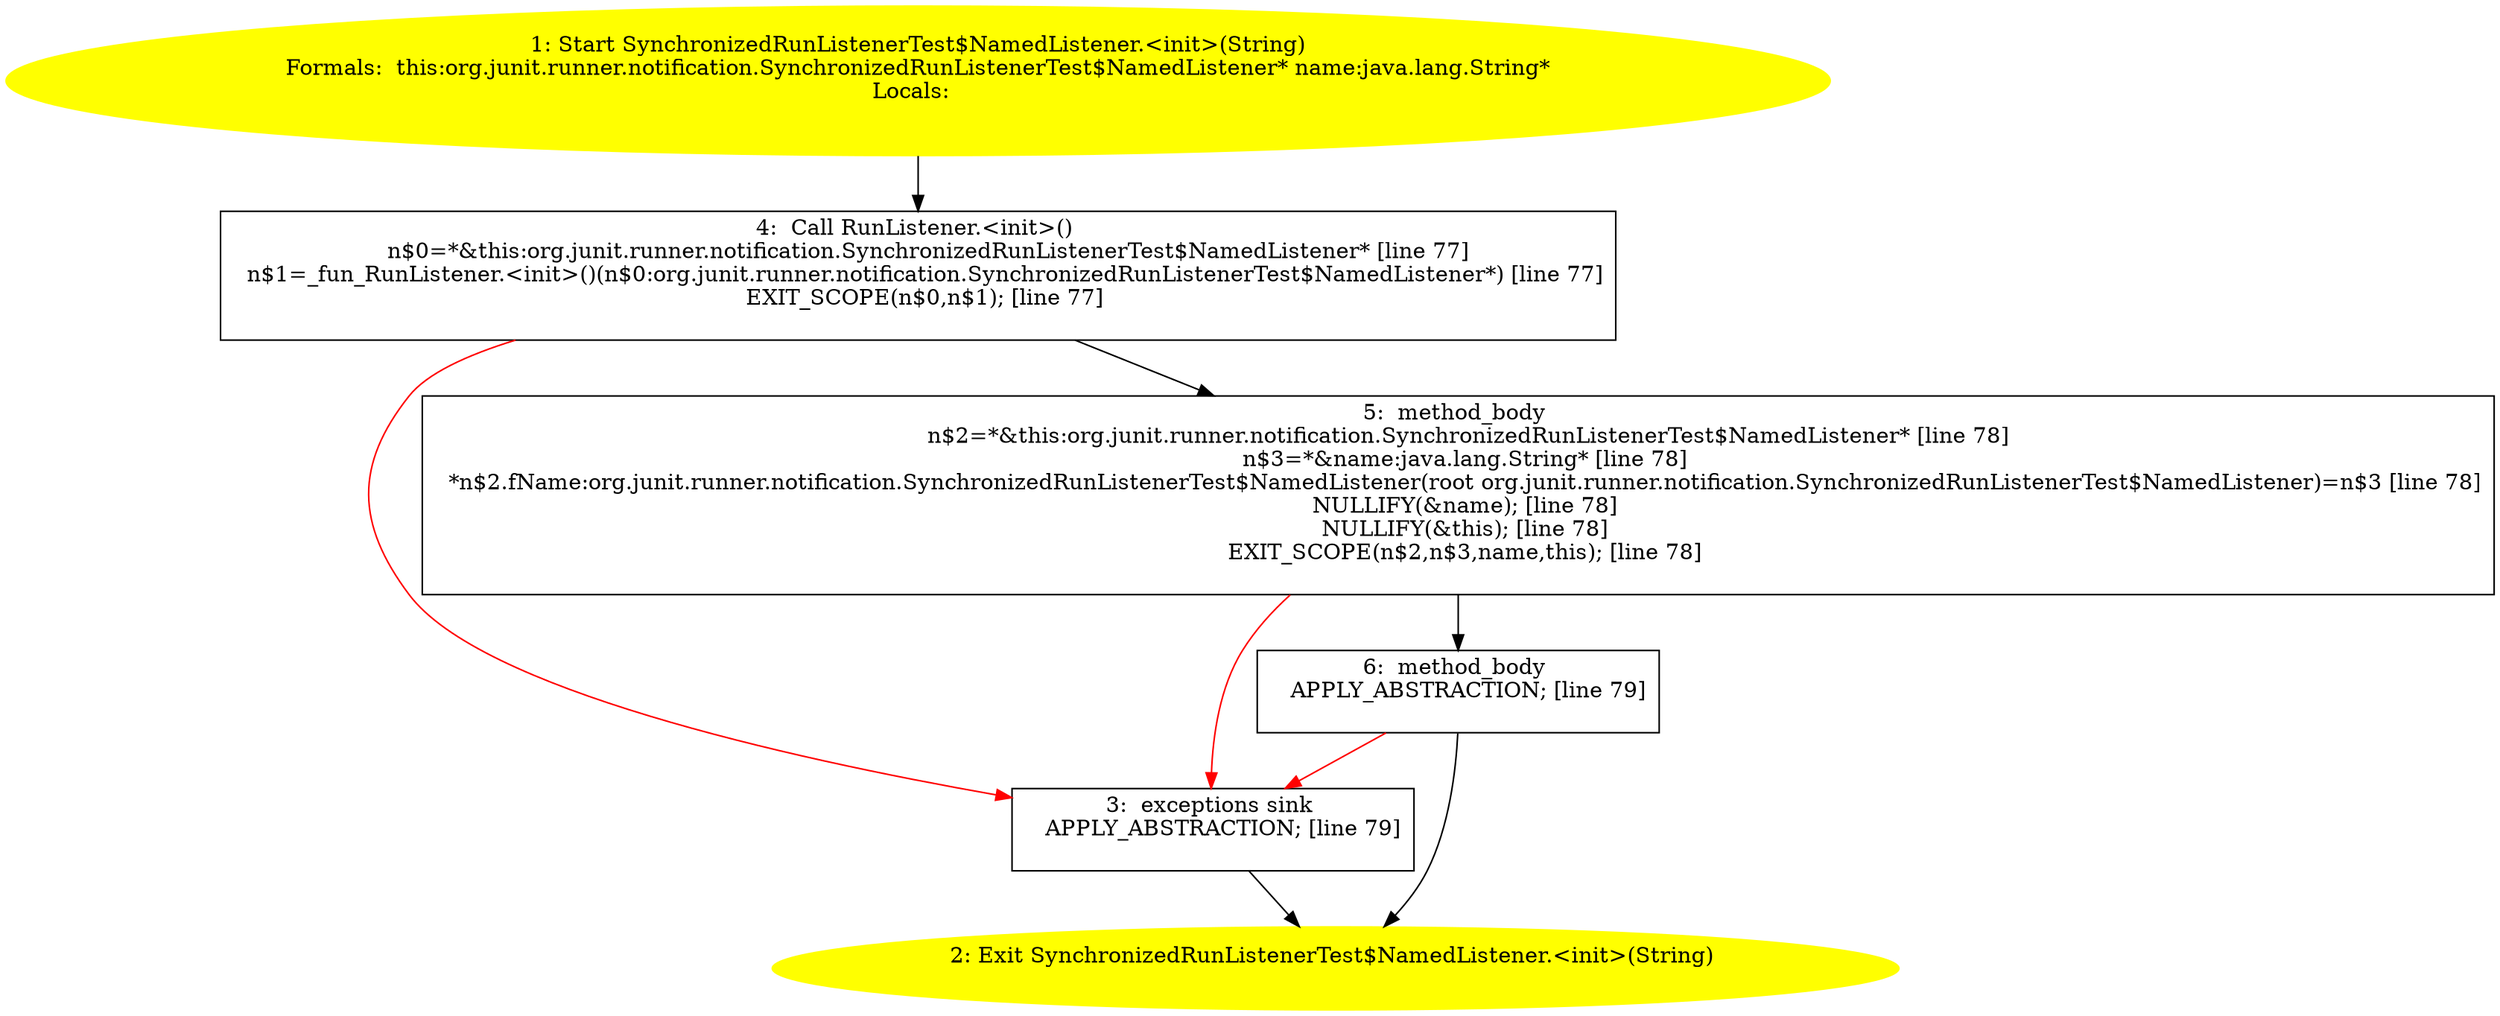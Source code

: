 /* @generated */
digraph cfg {
"org.junit.runner.notification.SynchronizedRunListenerTest$NamedListener.<init>(java.lang.String).cc9953c9986e27db1ea0ce97682a8349_1" [label="1: Start SynchronizedRunListenerTest$NamedListener.<init>(String)\nFormals:  this:org.junit.runner.notification.SynchronizedRunListenerTest$NamedListener* name:java.lang.String*\nLocals:  \n  " color=yellow style=filled]
	

	 "org.junit.runner.notification.SynchronizedRunListenerTest$NamedListener.<init>(java.lang.String).cc9953c9986e27db1ea0ce97682a8349_1" -> "org.junit.runner.notification.SynchronizedRunListenerTest$NamedListener.<init>(java.lang.String).cc9953c9986e27db1ea0ce97682a8349_4" ;
"org.junit.runner.notification.SynchronizedRunListenerTest$NamedListener.<init>(java.lang.String).cc9953c9986e27db1ea0ce97682a8349_2" [label="2: Exit SynchronizedRunListenerTest$NamedListener.<init>(String) \n  " color=yellow style=filled]
	

"org.junit.runner.notification.SynchronizedRunListenerTest$NamedListener.<init>(java.lang.String).cc9953c9986e27db1ea0ce97682a8349_3" [label="3:  exceptions sink \n   APPLY_ABSTRACTION; [line 79]\n " shape="box"]
	

	 "org.junit.runner.notification.SynchronizedRunListenerTest$NamedListener.<init>(java.lang.String).cc9953c9986e27db1ea0ce97682a8349_3" -> "org.junit.runner.notification.SynchronizedRunListenerTest$NamedListener.<init>(java.lang.String).cc9953c9986e27db1ea0ce97682a8349_2" ;
"org.junit.runner.notification.SynchronizedRunListenerTest$NamedListener.<init>(java.lang.String).cc9953c9986e27db1ea0ce97682a8349_4" [label="4:  Call RunListener.<init>() \n   n$0=*&this:org.junit.runner.notification.SynchronizedRunListenerTest$NamedListener* [line 77]\n  n$1=_fun_RunListener.<init>()(n$0:org.junit.runner.notification.SynchronizedRunListenerTest$NamedListener*) [line 77]\n  EXIT_SCOPE(n$0,n$1); [line 77]\n " shape="box"]
	

	 "org.junit.runner.notification.SynchronizedRunListenerTest$NamedListener.<init>(java.lang.String).cc9953c9986e27db1ea0ce97682a8349_4" -> "org.junit.runner.notification.SynchronizedRunListenerTest$NamedListener.<init>(java.lang.String).cc9953c9986e27db1ea0ce97682a8349_5" ;
	 "org.junit.runner.notification.SynchronizedRunListenerTest$NamedListener.<init>(java.lang.String).cc9953c9986e27db1ea0ce97682a8349_4" -> "org.junit.runner.notification.SynchronizedRunListenerTest$NamedListener.<init>(java.lang.String).cc9953c9986e27db1ea0ce97682a8349_3" [color="red" ];
"org.junit.runner.notification.SynchronizedRunListenerTest$NamedListener.<init>(java.lang.String).cc9953c9986e27db1ea0ce97682a8349_5" [label="5:  method_body \n   n$2=*&this:org.junit.runner.notification.SynchronizedRunListenerTest$NamedListener* [line 78]\n  n$3=*&name:java.lang.String* [line 78]\n  *n$2.fName:org.junit.runner.notification.SynchronizedRunListenerTest$NamedListener(root org.junit.runner.notification.SynchronizedRunListenerTest$NamedListener)=n$3 [line 78]\n  NULLIFY(&name); [line 78]\n  NULLIFY(&this); [line 78]\n  EXIT_SCOPE(n$2,n$3,name,this); [line 78]\n " shape="box"]
	

	 "org.junit.runner.notification.SynchronizedRunListenerTest$NamedListener.<init>(java.lang.String).cc9953c9986e27db1ea0ce97682a8349_5" -> "org.junit.runner.notification.SynchronizedRunListenerTest$NamedListener.<init>(java.lang.String).cc9953c9986e27db1ea0ce97682a8349_6" ;
	 "org.junit.runner.notification.SynchronizedRunListenerTest$NamedListener.<init>(java.lang.String).cc9953c9986e27db1ea0ce97682a8349_5" -> "org.junit.runner.notification.SynchronizedRunListenerTest$NamedListener.<init>(java.lang.String).cc9953c9986e27db1ea0ce97682a8349_3" [color="red" ];
"org.junit.runner.notification.SynchronizedRunListenerTest$NamedListener.<init>(java.lang.String).cc9953c9986e27db1ea0ce97682a8349_6" [label="6:  method_body \n   APPLY_ABSTRACTION; [line 79]\n " shape="box"]
	

	 "org.junit.runner.notification.SynchronizedRunListenerTest$NamedListener.<init>(java.lang.String).cc9953c9986e27db1ea0ce97682a8349_6" -> "org.junit.runner.notification.SynchronizedRunListenerTest$NamedListener.<init>(java.lang.String).cc9953c9986e27db1ea0ce97682a8349_2" ;
	 "org.junit.runner.notification.SynchronizedRunListenerTest$NamedListener.<init>(java.lang.String).cc9953c9986e27db1ea0ce97682a8349_6" -> "org.junit.runner.notification.SynchronizedRunListenerTest$NamedListener.<init>(java.lang.String).cc9953c9986e27db1ea0ce97682a8349_3" [color="red" ];
}
